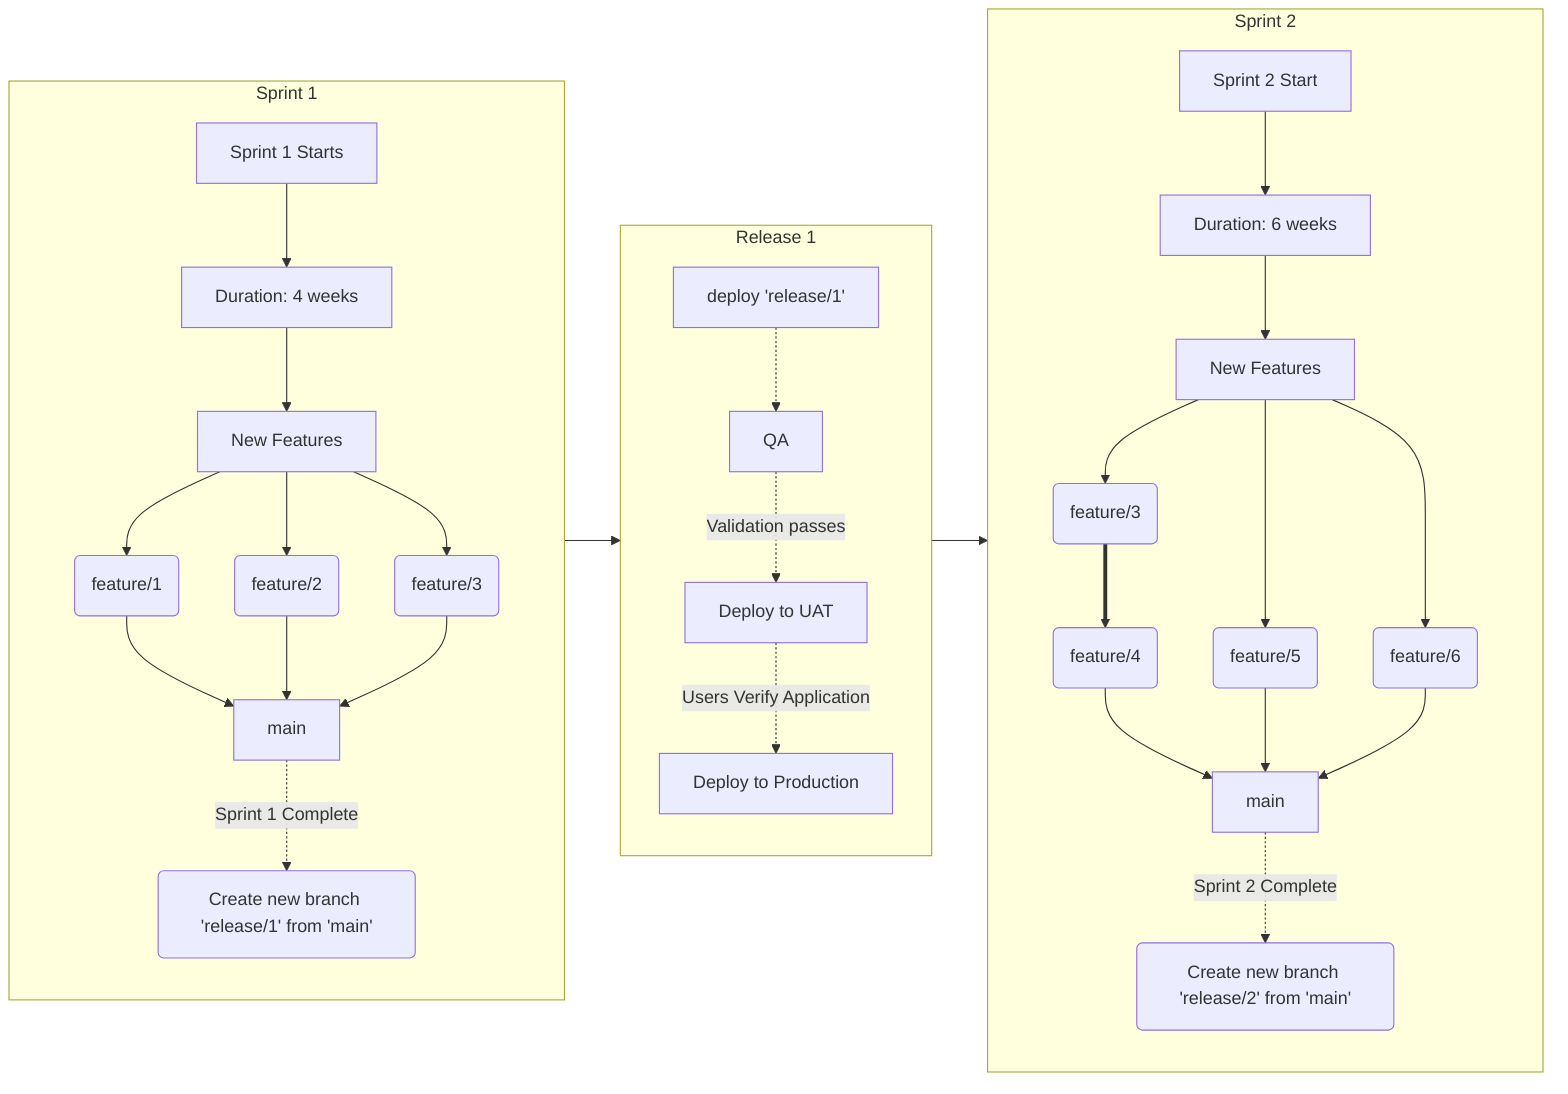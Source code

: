 flowchart LR
    subgraph S1[Sprint 1]
        a[Sprint 1 Starts] --> a1[Duration: 4 weeks]
        a1 --> aa[New Features]
        aa --> b1(feature/1) 
        aa --> b2(feature/2)
        aa --> b3(feature/3)
        b1 & b2 & b3 --> m[main]
        m -. Sprint 1 Complete .-> c1(Create new branch 'release/1' from 'main')
    end
    subgraph R1[Release 1]
        c2[deploy 'release/1'] -.-> q[QA] -. Validation passes .-> q2[Deploy to UAT] 
        q2 -.Users Verify Application .-> q4[Deploy to Production]
        
    end
    subgraph S2[Sprint 2]
        S2a[Sprint 2 Start] --> S2aa[Duration: 6 weeks]
        S2aa --> S2a1[New Features]
        S2a1 --> S2b1(feature/3)  & S2b3(feature/5) & S2b4(feature/6)
        S2b1 ==> S2b2(feature/4) 
        S2b2 & S2b3 & S2b4 --> mm[main]
        mm -. Sprint 2 Complete .-> cc1(Create new branch 'release/2' from 'main')
    end
    S1 --> R1 
    R1 --> S2